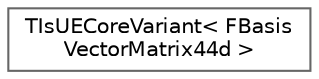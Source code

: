 digraph "Graphical Class Hierarchy"
{
 // INTERACTIVE_SVG=YES
 // LATEX_PDF_SIZE
  bgcolor="transparent";
  edge [fontname=Helvetica,fontsize=10,labelfontname=Helvetica,labelfontsize=10];
  node [fontname=Helvetica,fontsize=10,shape=box,height=0.2,width=0.4];
  rankdir="LR";
  Node0 [id="Node000000",label="TIsUECoreVariant\< FBasis\lVectorMatrix44d \>",height=0.2,width=0.4,color="grey40", fillcolor="white", style="filled",URL="$dd/dce/structTIsUECoreVariant_3_01FBasisVectorMatrix44d_01_4.html",tooltip=" "];
}
